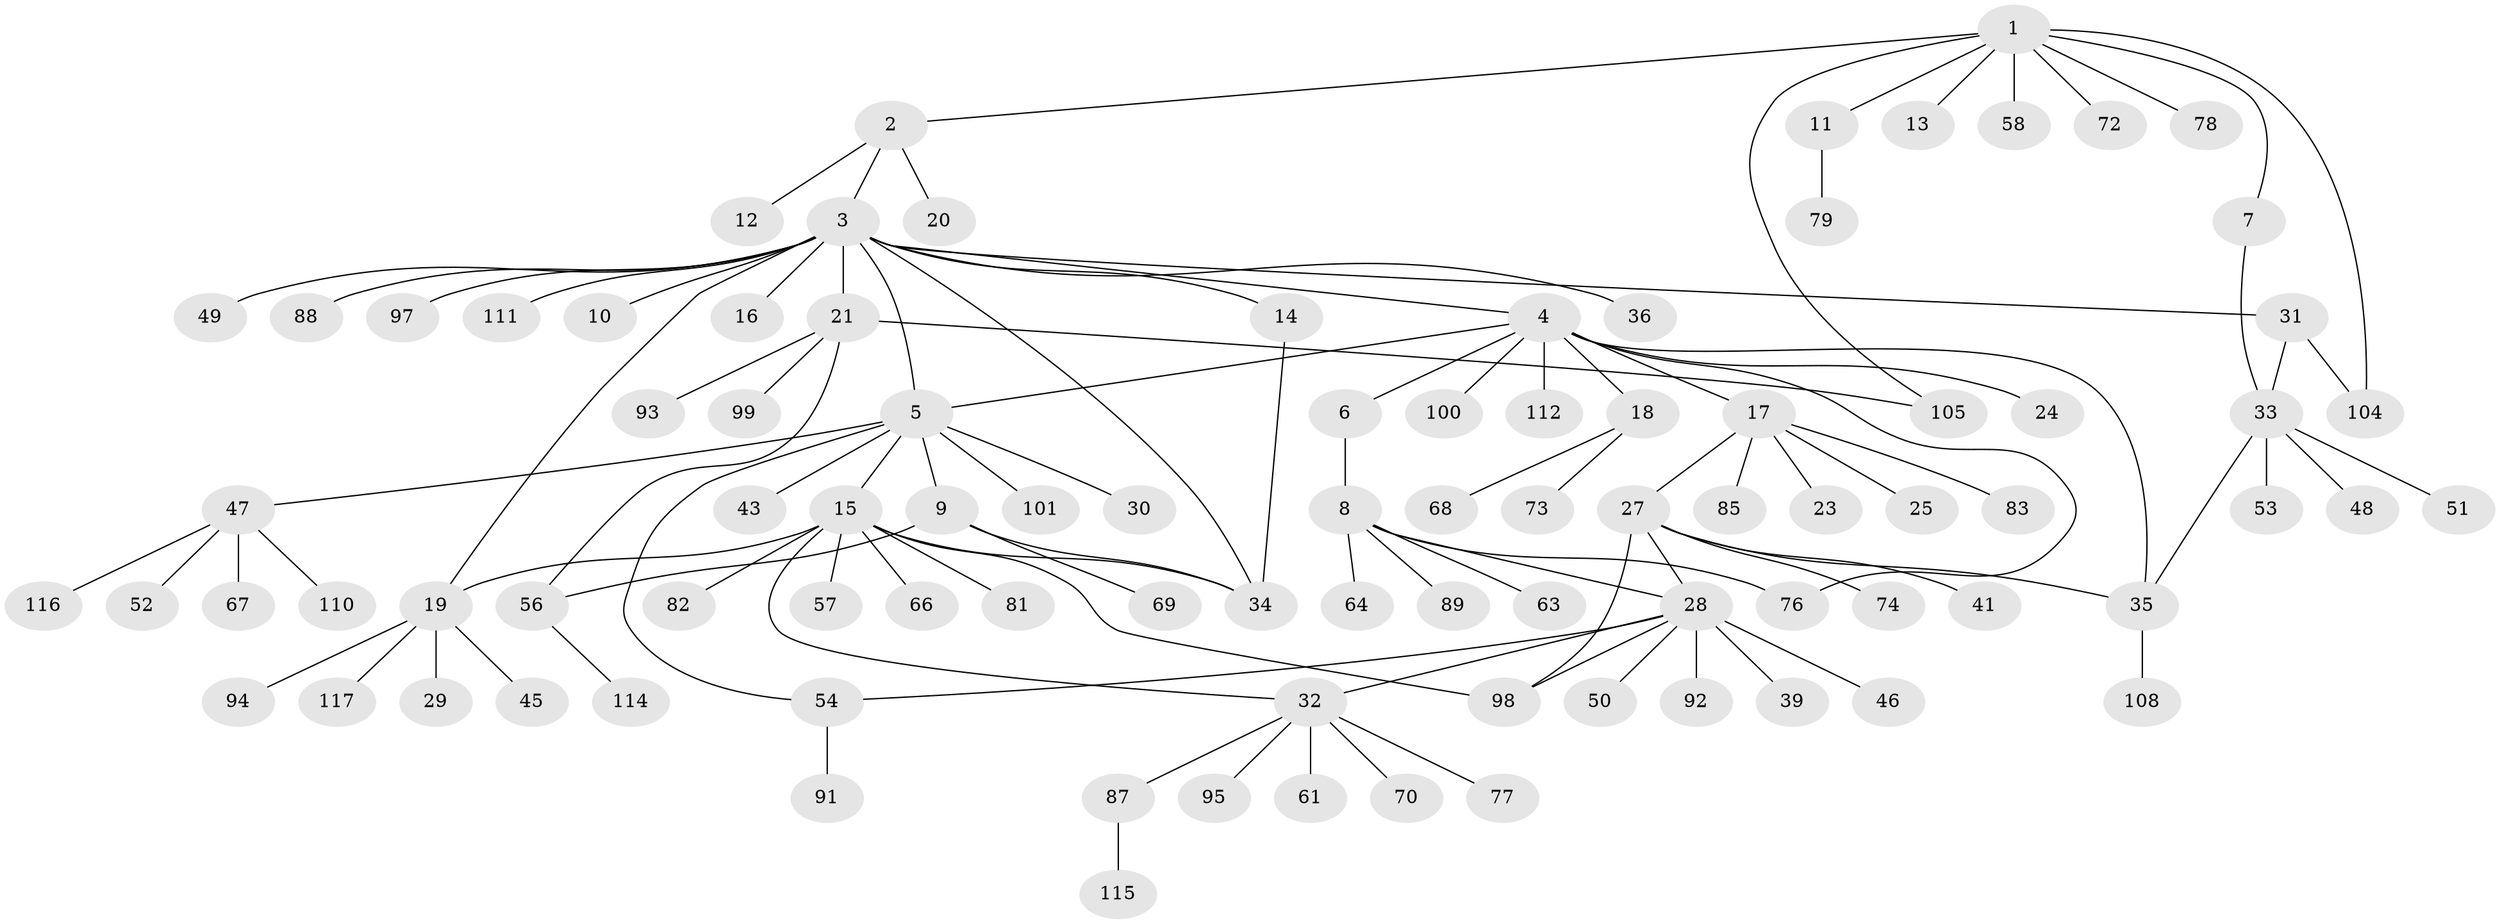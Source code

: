 // original degree distribution, {9: 0.01694915254237288, 5: 0.0423728813559322, 16: 0.00847457627118644, 11: 0.00847457627118644, 6: 0.01694915254237288, 3: 0.059322033898305086, 2: 0.16101694915254236, 4: 0.059322033898305086, 1: 0.5932203389830508, 7: 0.025423728813559324, 8: 0.00847457627118644}
// Generated by graph-tools (version 1.1) at 2025/41/03/06/25 10:41:50]
// undirected, 92 vertices, 108 edges
graph export_dot {
graph [start="1"]
  node [color=gray90,style=filled];
  1 [super="+44"];
  2 [super="+65"];
  3 [super="+75"];
  4 [super="+55"];
  5 [super="+37"];
  6 [super="+60"];
  7;
  8 [super="+26"];
  9 [super="+80"];
  10;
  11;
  12;
  13;
  14;
  15 [super="+118"];
  16 [super="+62"];
  17 [super="+102"];
  18 [super="+113"];
  19 [super="+22"];
  20;
  21 [super="+40"];
  23;
  24;
  25;
  27 [super="+107"];
  28 [super="+38"];
  29 [super="+96"];
  30;
  31;
  32 [super="+42"];
  33 [super="+103"];
  34 [super="+71"];
  35 [super="+59"];
  36;
  39;
  41;
  43;
  45;
  46;
  47 [super="+109"];
  48;
  49;
  50;
  51;
  52;
  53;
  54 [super="+84"];
  56;
  57;
  58;
  61;
  63;
  64;
  66;
  67;
  68;
  69 [super="+86"];
  70;
  72;
  73;
  74;
  76;
  77;
  78;
  79;
  81;
  82;
  83;
  85;
  87 [super="+90"];
  88;
  89;
  91;
  92;
  93 [super="+106"];
  94;
  95;
  97;
  98;
  99;
  100;
  101;
  104;
  105;
  108;
  110;
  111;
  112;
  114;
  115;
  116;
  117;
  1 -- 2;
  1 -- 7;
  1 -- 11;
  1 -- 13;
  1 -- 58;
  1 -- 72;
  1 -- 78;
  1 -- 105;
  1 -- 104;
  2 -- 3;
  2 -- 12;
  2 -- 20;
  3 -- 4;
  3 -- 10;
  3 -- 14;
  3 -- 16;
  3 -- 19;
  3 -- 21;
  3 -- 31;
  3 -- 34;
  3 -- 36;
  3 -- 49;
  3 -- 88;
  3 -- 97;
  3 -- 111;
  3 -- 5;
  4 -- 5;
  4 -- 6;
  4 -- 17;
  4 -- 18;
  4 -- 24;
  4 -- 35;
  4 -- 76;
  4 -- 100;
  4 -- 112;
  5 -- 9;
  5 -- 15;
  5 -- 30;
  5 -- 54;
  5 -- 101;
  5 -- 43;
  5 -- 47;
  6 -- 8;
  7 -- 33;
  8 -- 63;
  8 -- 64;
  8 -- 76;
  8 -- 89;
  8 -- 28;
  9 -- 56;
  9 -- 69;
  9 -- 34;
  11 -- 79;
  14 -- 34;
  15 -- 32;
  15 -- 57;
  15 -- 66;
  15 -- 81;
  15 -- 82;
  15 -- 98;
  15 -- 19;
  15 -- 34;
  17 -- 23;
  17 -- 25;
  17 -- 27;
  17 -- 83;
  17 -- 85;
  18 -- 68;
  18 -- 73;
  19 -- 45;
  19 -- 117;
  19 -- 29;
  19 -- 94;
  21 -- 56;
  21 -- 99;
  21 -- 105;
  21 -- 93;
  27 -- 28;
  27 -- 41;
  27 -- 74;
  27 -- 98;
  27 -- 35;
  28 -- 32;
  28 -- 39;
  28 -- 46;
  28 -- 54;
  28 -- 98;
  28 -- 50;
  28 -- 92;
  31 -- 33;
  31 -- 104;
  32 -- 61;
  32 -- 70;
  32 -- 87;
  32 -- 77;
  32 -- 95;
  33 -- 35;
  33 -- 48;
  33 -- 51;
  33 -- 53;
  35 -- 108;
  47 -- 52;
  47 -- 67;
  47 -- 110;
  47 -- 116;
  54 -- 91;
  56 -- 114;
  87 -- 115;
}
